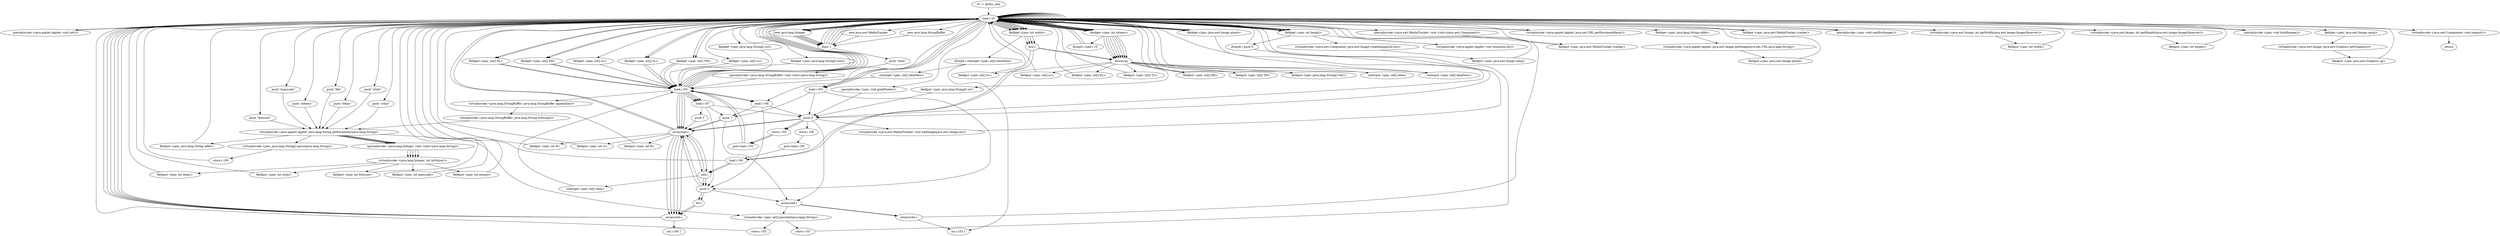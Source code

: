 digraph "" {
    "r0 := @this: jam"
    "load.r r0"
    "r0 := @this: jam"->"load.r r0";
    "specialinvoke <java.applet.Applet: void init()>"
    "load.r r0"->"specialinvoke <java.applet.Applet: void init()>";
    "specialinvoke <java.applet.Applet: void init()>"->"load.r r0";
    "load.r r0"->"load.r r0";
    "push \"file\""
    "load.r r0"->"push \"file\"";
    "virtualinvoke <java.applet.Applet: java.lang.String getParameter(java.lang.String)>"
    "push \"file\""->"virtualinvoke <java.applet.Applet: java.lang.String getParameter(java.lang.String)>";
    "fieldput <jam: java.lang.String infile>"
    "virtualinvoke <java.applet.Applet: java.lang.String getParameter(java.lang.String)>"->"fieldput <jam: java.lang.String infile>";
    "fieldput <jam: java.lang.String infile>"->"load.r r0";
    "new java.lang.Integer"
    "load.r r0"->"new java.lang.Integer";
    "dup1.r"
    "new java.lang.Integer"->"dup1.r";
    "dup1.r"->"load.r r0";
    "push \"delay\""
    "load.r r0"->"push \"delay\"";
    "push \"delay\""->"virtualinvoke <java.applet.Applet: java.lang.String getParameter(java.lang.String)>";
    "specialinvoke <java.lang.Integer: void <init>(java.lang.String)>"
    "virtualinvoke <java.applet.Applet: java.lang.String getParameter(java.lang.String)>"->"specialinvoke <java.lang.Integer: void <init>(java.lang.String)>";
    "virtualinvoke <java.lang.Integer: int intValue()>"
    "specialinvoke <java.lang.Integer: void <init>(java.lang.String)>"->"virtualinvoke <java.lang.Integer: int intValue()>";
    "fieldput <jam: int delay>"
    "virtualinvoke <java.lang.Integer: int intValue()>"->"fieldput <jam: int delay>";
    "fieldput <jam: int delay>"->"load.r r0";
    "load.r r0"->"new java.lang.Integer";
    "new java.lang.Integer"->"dup1.r";
    "dup1.r"->"load.r r0";
    "push \"style\""
    "load.r r0"->"push \"style\"";
    "push \"style\""->"virtualinvoke <java.applet.Applet: java.lang.String getParameter(java.lang.String)>";
    "virtualinvoke <java.applet.Applet: java.lang.String getParameter(java.lang.String)>"->"specialinvoke <java.lang.Integer: void <init>(java.lang.String)>";
    "specialinvoke <java.lang.Integer: void <init>(java.lang.String)>"->"virtualinvoke <java.lang.Integer: int intValue()>";
    "fieldput <jam: int style>"
    "virtualinvoke <java.lang.Integer: int intValue()>"->"fieldput <jam: int style>";
    "fieldput <jam: int style>"->"load.r r0";
    "load.r r0"->"load.r r0";
    "push \"color\""
    "load.r r0"->"push \"color\"";
    "push \"color\""->"virtualinvoke <java.applet.Applet: java.lang.String getParameter(java.lang.String)>";
    "virtualinvoke <jam: int[] parseInt(java.lang.String)>"
    "virtualinvoke <java.applet.Applet: java.lang.String getParameter(java.lang.String)>"->"virtualinvoke <jam: int[] parseInt(java.lang.String)>";
    "store.r r55"
    "virtualinvoke <jam: int[] parseInt(java.lang.String)>"->"store.r r55";
    "store.r r55"->"load.r r0";
    "load.r r55"
    "load.r r0"->"load.r r55";
    "push 0"
    "load.r r55"->"push 0";
    "arrayread.i"
    "push 0"->"arrayread.i";
    "fieldput <jam: int R>"
    "arrayread.i"->"fieldput <jam: int R>";
    "fieldput <jam: int R>"->"load.r r0";
    "load.r r0"->"load.r r55";
    "push 1"
    "load.r r55"->"push 1";
    "push 1"->"arrayread.i";
    "fieldput <jam: int G>"
    "arrayread.i"->"fieldput <jam: int G>";
    "fieldput <jam: int G>"->"load.r r0";
    "load.r r0"->"load.r r55";
    "push 2"
    "load.r r55"->"push 2";
    "push 2"->"arrayread.i";
    "fieldput <jam: int B>"
    "arrayread.i"->"fieldput <jam: int B>";
    "fieldput <jam: int B>"->"load.r r0";
    "load.r r0"->"new java.lang.Integer";
    "new java.lang.Integer"->"dup1.r";
    "dup1.r"->"load.r r0";
    "push \"fontsize\""
    "load.r r0"->"push \"fontsize\"";
    "push \"fontsize\""->"virtualinvoke <java.applet.Applet: java.lang.String getParameter(java.lang.String)>";
    "virtualinvoke <java.applet.Applet: java.lang.String getParameter(java.lang.String)>"->"specialinvoke <java.lang.Integer: void <init>(java.lang.String)>";
    "specialinvoke <java.lang.Integer: void <init>(java.lang.String)>"->"virtualinvoke <java.lang.Integer: int intValue()>";
    "fieldput <jam: int fontsize>"
    "virtualinvoke <java.lang.Integer: int intValue()>"->"fieldput <jam: int fontsize>";
    "fieldput <jam: int fontsize>"->"load.r r0";
    "load.r r0"->"new java.lang.Integer";
    "new java.lang.Integer"->"dup1.r";
    "dup1.r"->"load.r r0";
    "push \"maxscale\""
    "load.r r0"->"push \"maxscale\"";
    "push \"maxscale\""->"virtualinvoke <java.applet.Applet: java.lang.String getParameter(java.lang.String)>";
    "virtualinvoke <java.applet.Applet: java.lang.String getParameter(java.lang.String)>"->"specialinvoke <java.lang.Integer: void <init>(java.lang.String)>";
    "specialinvoke <java.lang.Integer: void <init>(java.lang.String)>"->"virtualinvoke <java.lang.Integer: int intValue()>";
    "fieldput <jam: int maxscale>"
    "virtualinvoke <java.lang.Integer: int intValue()>"->"fieldput <jam: int maxscale>";
    "fieldput <jam: int maxscale>"->"load.r r0";
    "load.r r0"->"new java.lang.Integer";
    "new java.lang.Integer"->"dup1.r";
    "dup1.r"->"load.r r0";
    "push \"nitems\""
    "load.r r0"->"push \"nitems\"";
    "push \"nitems\""->"virtualinvoke <java.applet.Applet: java.lang.String getParameter(java.lang.String)>";
    "virtualinvoke <java.applet.Applet: java.lang.String getParameter(java.lang.String)>"->"specialinvoke <java.lang.Integer: void <init>(java.lang.String)>";
    "specialinvoke <java.lang.Integer: void <init>(java.lang.String)>"->"virtualinvoke <java.lang.Integer: int intValue()>";
    "fieldput <jam: int nitems>"
    "virtualinvoke <java.lang.Integer: int intValue()>"->"fieldput <jam: int nitems>";
    "fieldput <jam: int nitems>"->"load.r r0";
    "load.r r0"->"load.r r0";
    "fieldget <jam: int nitems>"
    "load.r r0"->"fieldget <jam: int nitems>";
    "newarray"
    "fieldget <jam: int nitems>"->"newarray";
    "fieldput <jam: int[] xc>"
    "newarray"->"fieldput <jam: int[] xc>";
    "fieldput <jam: int[] xc>"->"load.r r0";
    "load.r r0"->"load.r r0";
    "load.r r0"->"fieldget <jam: int nitems>";
    "fieldget <jam: int nitems>"->"newarray";
    "fieldput <jam: int[] yc>"
    "newarray"->"fieldput <jam: int[] yc>";
    "fieldput <jam: int[] yc>"->"load.r r0";
    "load.r r0"->"load.r r0";
    "load.r r0"->"fieldget <jam: int nitems>";
    "fieldget <jam: int nitems>"->"newarray";
    "fieldput <jam: int[] XL>"
    "newarray"->"fieldput <jam: int[] XL>";
    "fieldput <jam: int[] XL>"->"load.r r0";
    "load.r r0"->"load.r r0";
    "load.r r0"->"fieldget <jam: int nitems>";
    "fieldget <jam: int nitems>"->"newarray";
    "fieldput <jam: int[] YL>"
    "newarray"->"fieldput <jam: int[] YL>";
    "fieldput <jam: int[] YL>"->"load.r r0";
    "load.r r0"->"load.r r0";
    "load.r r0"->"fieldget <jam: int nitems>";
    "fieldget <jam: int nitems>"->"newarray";
    "fieldput <jam: int[] XH>"
    "newarray"->"fieldput <jam: int[] XH>";
    "fieldput <jam: int[] XH>"->"load.r r0";
    "load.r r0"->"load.r r0";
    "load.r r0"->"fieldget <jam: int nitems>";
    "fieldget <jam: int nitems>"->"newarray";
    "fieldput <jam: int[] YH>"
    "newarray"->"fieldput <jam: int[] YH>";
    "fieldput <jam: int[] YH>"->"load.r r0";
    "load.r r0"->"load.r r0";
    "load.r r0"->"fieldget <jam: int nitems>";
    "fieldget <jam: int nitems>"->"newarray";
    "fieldput <jam: java.lang.String[] text>"
    "newarray"->"fieldput <jam: java.lang.String[] text>";
    "fieldput <jam: java.lang.String[] text>"->"load.r r0";
    "load.r r0"->"load.r r0";
    "load.r r0"->"fieldget <jam: int nitems>";
    "fieldget <jam: int nitems>"->"newarray";
    "fieldput <jam: java.lang.String[] url>"
    "newarray"->"fieldput <jam: java.lang.String[] url>";
    "fieldput <jam: java.lang.String[] url>"->"push 0";
    "store.i r55"
    "push 0"->"store.i r55";
    "goto load.i r55"
    "store.i r55"->"goto load.i r55";
    "load.i r55"
    "goto load.i r55"->"load.i r55";
    "load.i r55"->"load.r r0";
    "load.r r0"->"fieldget <jam: int nitems>";
    "ifcmplt.i load.r r0"
    "fieldget <jam: int nitems>"->"ifcmplt.i load.r r0";
    "ifcmplt.i load.r r0"->"load.r r0";
    "new java.awt.MediaTracker"
    "load.r r0"->"new java.awt.MediaTracker";
    "new java.awt.MediaTracker"->"dup1.r";
    "dup1.r"->"load.r r0";
    "specialinvoke <java.awt.MediaTracker: void <init>(java.awt.Component)>"
    "load.r r0"->"specialinvoke <java.awt.MediaTracker: void <init>(java.awt.Component)>";
    "fieldput <jam: java.awt.MediaTracker tracker>"
    "specialinvoke <java.awt.MediaTracker: void <init>(java.awt.Component)>"->"fieldput <jam: java.awt.MediaTracker tracker>";
    "fieldput <jam: java.awt.MediaTracker tracker>"->"load.r r0";
    "load.r r0"->"load.r r0";
    "load.r r0"->"load.r r0";
    "virtualinvoke <java.applet.Applet: java.net.URL getDocumentBase()>"
    "load.r r0"->"virtualinvoke <java.applet.Applet: java.net.URL getDocumentBase()>";
    "virtualinvoke <java.applet.Applet: java.net.URL getDocumentBase()>"->"load.r r0";
    "fieldget <jam: java.lang.String infile>"
    "load.r r0"->"fieldget <jam: java.lang.String infile>";
    "virtualinvoke <java.applet.Applet: java.awt.Image getImage(java.net.URL,java.lang.String)>"
    "fieldget <jam: java.lang.String infile>"->"virtualinvoke <java.applet.Applet: java.awt.Image getImage(java.net.URL,java.lang.String)>";
    "fieldput <jam: java.awt.Image photo>"
    "virtualinvoke <java.applet.Applet: java.awt.Image getImage(java.net.URL,java.lang.String)>"->"fieldput <jam: java.awt.Image photo>";
    "fieldput <jam: java.awt.Image photo>"->"load.r r0";
    "fieldget <jam: java.awt.MediaTracker tracker>"
    "load.r r0"->"fieldget <jam: java.awt.MediaTracker tracker>";
    "fieldget <jam: java.awt.MediaTracker tracker>"->"load.r r0";
    "fieldget <jam: java.awt.Image photo>"
    "load.r r0"->"fieldget <jam: java.awt.Image photo>";
    "fieldget <jam: java.awt.Image photo>"->"push 0";
    "virtualinvoke <java.awt.MediaTracker: void addImage(java.awt.Image,int)>"
    "push 0"->"virtualinvoke <java.awt.MediaTracker: void addImage(java.awt.Image,int)>";
    "virtualinvoke <java.awt.MediaTracker: void addImage(java.awt.Image,int)>"->"load.r r0";
    "specialinvoke <jam: void waitForImage()>"
    "load.r r0"->"specialinvoke <jam: void waitForImage()>";
    "specialinvoke <jam: void waitForImage()>"->"load.r r0";
    "load.r r0"->"load.r r0";
    "load.r r0"->"fieldget <jam: java.awt.Image photo>";
    "fieldget <jam: java.awt.Image photo>"->"load.r r0";
    "virtualinvoke <java.awt.Image: int getWidth(java.awt.image.ImageObserver)>"
    "load.r r0"->"virtualinvoke <java.awt.Image: int getWidth(java.awt.image.ImageObserver)>";
    "fieldput <jam: int width>"
    "virtualinvoke <java.awt.Image: int getWidth(java.awt.image.ImageObserver)>"->"fieldput <jam: int width>";
    "fieldput <jam: int width>"->"load.r r0";
    "load.r r0"->"load.r r0";
    "load.r r0"->"fieldget <jam: java.awt.Image photo>";
    "fieldget <jam: java.awt.Image photo>"->"load.r r0";
    "virtualinvoke <java.awt.Image: int getHeight(java.awt.image.ImageObserver)>"
    "load.r r0"->"virtualinvoke <java.awt.Image: int getHeight(java.awt.image.ImageObserver)>";
    "fieldput <jam: int height>"
    "virtualinvoke <java.awt.Image: int getHeight(java.awt.image.ImageObserver)>"->"fieldput <jam: int height>";
    "fieldput <jam: int height>"->"load.r r0";
    "load.r r0"->"load.r r0";
    "fieldget <jam: int width>"
    "load.r r0"->"fieldget <jam: int width>";
    "fieldget <jam: int width>"->"load.r r0";
    "fieldget <jam: int height>"
    "load.r r0"->"fieldget <jam: int height>";
    "virtualinvoke <java.applet.Applet: void resize(int,int)>"
    "fieldget <jam: int height>"->"virtualinvoke <java.applet.Applet: void resize(int,int)>";
    "virtualinvoke <java.applet.Applet: void resize(int,int)>"->"load.r r0";
    "load.r r0"->"fieldget <jam: int height>";
    "fieldget <jam: int height>"->"load.r r0";
    "load.r r0"->"fieldget <jam: int width>";
    "mul.i"
    "fieldget <jam: int width>"->"mul.i";
    "mul.i"->"newarray";
    "staticput <jam: int[] data>"
    "newarray"->"staticput <jam: int[] data>";
    "staticput <jam: int[] data>"->"load.r r0";
    "load.r r0"->"fieldget <jam: int height>";
    "fieldget <jam: int height>"->"load.r r0";
    "load.r r0"->"fieldget <jam: int width>";
    "fieldget <jam: int width>"->"mul.i";
    "mul.i"->"newarray";
    "staticput <jam: int[] dataNew>"
    "newarray"->"staticput <jam: int[] dataNew>";
    "staticput <jam: int[] dataNew>"->"load.r r0";
    "specialinvoke <jam: void grabPixels()>"
    "load.r r0"->"specialinvoke <jam: void grabPixels()>";
    "specialinvoke <jam: void grabPixels()>"->"push 0";
    "push 0"->"store.i r55";
    "store.i r55"->"goto load.i r55";
    "goto load.i r55"->"load.i r55";
    "load.i r55"->"load.r r0";
    "load.r r0"->"fieldget <jam: int height>";
    "ifcmplt.i push 0"
    "fieldget <jam: int height>"->"ifcmplt.i push 0";
    "ifcmplt.i push 0"->"load.r r0";
    "specialinvoke <jam: void buildImage()>"
    "load.r r0"->"specialinvoke <jam: void buildImage()>";
    "specialinvoke <jam: void buildImage()>"->"load.r r0";
    "load.r r0"->"load.r r0";
    "load.r r0"->"load.r r0";
    "load.r r0"->"fieldget <jam: int width>";
    "fieldget <jam: int width>"->"load.r r0";
    "load.r r0"->"fieldget <jam: int height>";
    "virtualinvoke <java.awt.Component: java.awt.Image createImage(int,int)>"
    "fieldget <jam: int height>"->"virtualinvoke <java.awt.Component: java.awt.Image createImage(int,int)>";
    "fieldput <jam: java.awt.Image oimg>"
    "virtualinvoke <java.awt.Component: java.awt.Image createImage(int,int)>"->"fieldput <jam: java.awt.Image oimg>";
    "fieldput <jam: java.awt.Image oimg>"->"load.r r0";
    "load.r r0"->"load.r r0";
    "fieldget <jam: java.awt.Image oimg>"
    "load.r r0"->"fieldget <jam: java.awt.Image oimg>";
    "virtualinvoke <java.awt.Image: java.awt.Graphics getGraphics()>"
    "fieldget <jam: java.awt.Image oimg>"->"virtualinvoke <java.awt.Image: java.awt.Graphics getGraphics()>";
    "fieldput <jam: java.awt.Graphics og>"
    "virtualinvoke <java.awt.Image: java.awt.Graphics getGraphics()>"->"fieldput <jam: java.awt.Graphics og>";
    "fieldput <jam: java.awt.Graphics og>"->"load.r r0";
    "virtualinvoke <java.awt.Component: void repaint()>"
    "load.r r0"->"virtualinvoke <java.awt.Component: void repaint()>";
    "return"
    "virtualinvoke <java.awt.Component: void repaint()>"->"return";
    "ifcmplt.i push 0"->"push 0";
    "store.i r56"
    "push 0"->"store.i r56";
    "goto load.i r56"
    "store.i r56"->"goto load.i r56";
    "load.i r56"
    "goto load.i r56"->"load.i r56";
    "load.i r56"->"load.r r0";
    "load.r r0"->"fieldget <jam: int width>";
    "ifcmplt.i staticget <jam: int[] dataNew>"
    "fieldget <jam: int width>"->"ifcmplt.i staticget <jam: int[] dataNew>";
    "inc.i r55 1"
    "ifcmplt.i staticget <jam: int[] dataNew>"->"inc.i r55 1";
    "staticget <jam: int[] dataNew>"
    "ifcmplt.i staticget <jam: int[] dataNew>"->"staticget <jam: int[] dataNew>";
    "staticget <jam: int[] dataNew>"->"load.i r55";
    "load.i r55"->"load.r r0";
    "load.r r0"->"fieldget <jam: int width>";
    "fieldget <jam: int width>"->"mul.i";
    "mul.i"->"load.i r56";
    "add.i"
    "load.i r56"->"add.i";
    "staticget <jam: int[] data>"
    "add.i"->"staticget <jam: int[] data>";
    "staticget <jam: int[] data>"->"load.i r55";
    "load.i r55"->"load.r r0";
    "load.r r0"->"fieldget <jam: int width>";
    "fieldget <jam: int width>"->"mul.i";
    "mul.i"->"load.i r56";
    "load.i r56"->"add.i";
    "add.i"->"arrayread.i";
    "arraywrite.i"
    "arrayread.i"->"arraywrite.i";
    "inc.i r56 1"
    "arraywrite.i"->"inc.i r56 1";
    "ifcmplt.i load.r r0"->"load.r r0";
    "load.r r0"->"load.r r0";
    "new java.lang.StringBuffer"
    "load.r r0"->"new java.lang.StringBuffer";
    "new java.lang.StringBuffer"->"dup1.r";
    "push \"item\""
    "dup1.r"->"push \"item\"";
    "specialinvoke <java.lang.StringBuffer: void <init>(java.lang.String)>"
    "push \"item\""->"specialinvoke <java.lang.StringBuffer: void <init>(java.lang.String)>";
    "specialinvoke <java.lang.StringBuffer: void <init>(java.lang.String)>"->"load.i r55";
    "virtualinvoke <java.lang.StringBuffer: java.lang.StringBuffer append(int)>"
    "load.i r55"->"virtualinvoke <java.lang.StringBuffer: java.lang.StringBuffer append(int)>";
    "virtualinvoke <java.lang.StringBuffer: java.lang.String toString()>"
    "virtualinvoke <java.lang.StringBuffer: java.lang.StringBuffer append(int)>"->"virtualinvoke <java.lang.StringBuffer: java.lang.String toString()>";
    "virtualinvoke <java.lang.StringBuffer: java.lang.String toString()>"->"virtualinvoke <java.applet.Applet: java.lang.String getParameter(java.lang.String)>";
    "virtualinvoke <jam: java.lang.String[] parse(java.lang.String)>"
    "virtualinvoke <java.applet.Applet: java.lang.String getParameter(java.lang.String)>"->"virtualinvoke <jam: java.lang.String[] parse(java.lang.String)>";
    "store.r r56"
    "virtualinvoke <jam: java.lang.String[] parse(java.lang.String)>"->"store.r r56";
    "store.r r56"->"load.r r0";
    "load.r r56"
    "load.r r0"->"load.r r56";
    "load.r r56"->"push 0";
    "arrayread.r"
    "push 0"->"arrayread.r";
    "arrayread.r"->"virtualinvoke <jam: int[] parseInt(java.lang.String)>";
    "store.r r57"
    "virtualinvoke <jam: int[] parseInt(java.lang.String)>"->"store.r r57";
    "store.r r57"->"load.r r0";
    "fieldget <jam: int[] XL>"
    "load.r r0"->"fieldget <jam: int[] XL>";
    "fieldget <jam: int[] XL>"->"load.i r55";
    "load.r r57"
    "load.i r55"->"load.r r57";
    "load.r r57"->"push 0";
    "push 0"->"arrayread.i";
    "arrayread.i"->"arraywrite.i";
    "arraywrite.i"->"load.r r0";
    "fieldget <jam: int[] XH>"
    "load.r r0"->"fieldget <jam: int[] XH>";
    "fieldget <jam: int[] XH>"->"load.i r55";
    "load.i r55"->"load.r r57";
    "load.r r57"->"push 1";
    "push 1"->"arrayread.i";
    "arrayread.i"->"arraywrite.i";
    "arraywrite.i"->"load.r r0";
    "fieldget <jam: int[] xc>"
    "load.r r0"->"fieldget <jam: int[] xc>";
    "fieldget <jam: int[] xc>"->"load.i r55";
    "load.i r55"->"load.r r0";
    "load.r r0"->"fieldget <jam: int[] XL>";
    "fieldget <jam: int[] XL>"->"load.i r55";
    "load.i r55"->"arrayread.i";
    "arrayread.i"->"load.r r0";
    "load.r r0"->"fieldget <jam: int[] XH>";
    "fieldget <jam: int[] XH>"->"load.i r55";
    "load.i r55"->"arrayread.i";
    "arrayread.i"->"add.i";
    "add.i"->"push 2";
    "div.i"
    "push 2"->"div.i";
    "div.i"->"arraywrite.i";
    "arraywrite.i"->"load.r r0";
    "fieldget <jam: int[] YL>"
    "load.r r0"->"fieldget <jam: int[] YL>";
    "fieldget <jam: int[] YL>"->"load.i r55";
    "load.i r55"->"load.r r57";
    "load.r r57"->"push 2";
    "push 2"->"arrayread.i";
    "arrayread.i"->"arraywrite.i";
    "arraywrite.i"->"load.r r0";
    "fieldget <jam: int[] YH>"
    "load.r r0"->"fieldget <jam: int[] YH>";
    "fieldget <jam: int[] YH>"->"load.i r55";
    "load.i r55"->"load.r r57";
    "push 3"
    "load.r r57"->"push 3";
    "push 3"->"arrayread.i";
    "arrayread.i"->"arraywrite.i";
    "arraywrite.i"->"load.r r0";
    "fieldget <jam: int[] yc>"
    "load.r r0"->"fieldget <jam: int[] yc>";
    "fieldget <jam: int[] yc>"->"load.i r55";
    "load.i r55"->"load.r r0";
    "load.r r0"->"fieldget <jam: int[] YL>";
    "fieldget <jam: int[] YL>"->"load.i r55";
    "load.i r55"->"arrayread.i";
    "arrayread.i"->"load.r r0";
    "load.r r0"->"fieldget <jam: int[] YH>";
    "fieldget <jam: int[] YH>"->"load.i r55";
    "load.i r55"->"arrayread.i";
    "arrayread.i"->"add.i";
    "add.i"->"push 2";
    "push 2"->"div.i";
    "div.i"->"arraywrite.i";
    "arraywrite.i"->"load.r r0";
    "fieldget <jam: java.lang.String[] url>"
    "load.r r0"->"fieldget <jam: java.lang.String[] url>";
    "fieldget <jam: java.lang.String[] url>"->"load.i r55";
    "load.i r55"->"load.r r56";
    "load.r r56"->"push 1";
    "push 1"->"arrayread.r";
    "arraywrite.r"
    "arrayread.r"->"arraywrite.r";
    "arraywrite.r"->"load.r r0";
    "fieldget <jam: java.lang.String[] text>"
    "load.r r0"->"fieldget <jam: java.lang.String[] text>";
    "fieldget <jam: java.lang.String[] text>"->"load.i r55";
    "load.i r55"->"load.r r56";
    "load.r r56"->"push 2";
    "push 2"->"arrayread.r";
    "arrayread.r"->"arraywrite.r";
    "arraywrite.r"->"inc.i r55 1";
}
